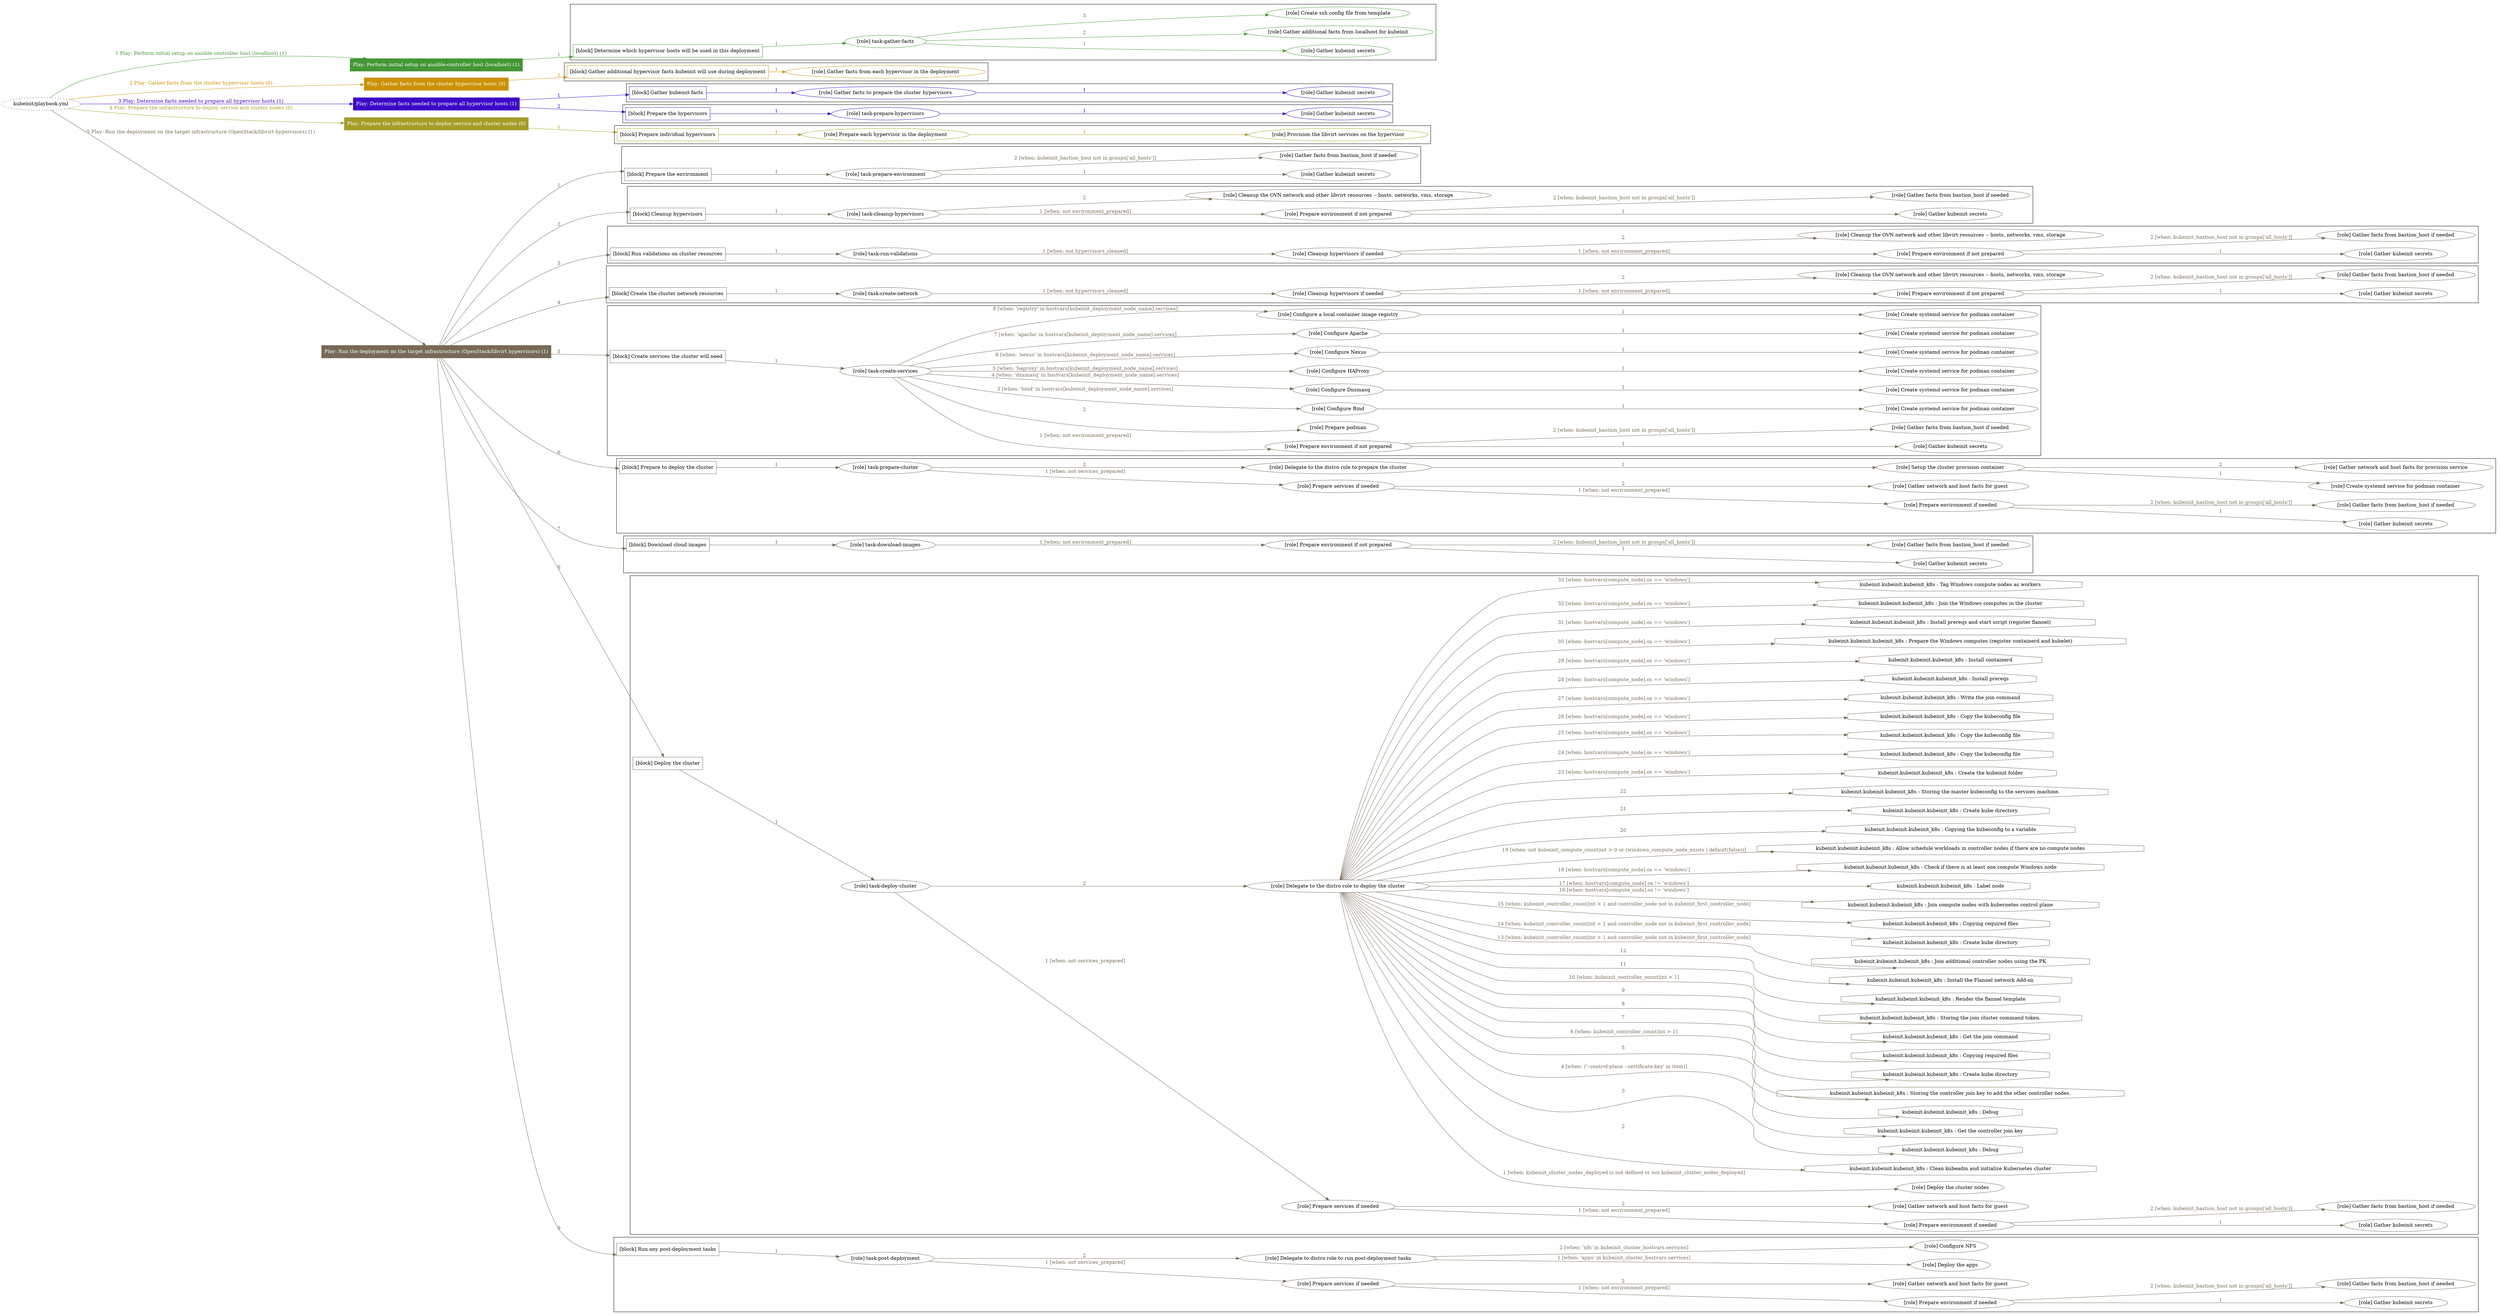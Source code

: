 digraph {
	graph [concentrate=true ordering=in rankdir=LR ratio=fill]
	edge [esep=5 sep=10]
	"kubeinit/playbook.yml" [URL="/home/runner/work/kubeinit/kubeinit/kubeinit/playbook.yml" id=playbook_ad642093 style=dotted]
	"kubeinit/playbook.yml" -> play_dd67e432 [label="1 Play: Perform initial setup on ansible-controller host (localhost) (1)" color="#439735" fontcolor="#439735" id=edge_play_dd67e432 labeltooltip="1 Play: Perform initial setup on ansible-controller host (localhost) (1)" tooltip="1 Play: Perform initial setup on ansible-controller host (localhost) (1)"]
	subgraph "Play: Perform initial setup on ansible-controller host (localhost) (1)" {
		play_dd67e432 [label="Play: Perform initial setup on ansible-controller host (localhost) (1)" URL="/home/runner/work/kubeinit/kubeinit/kubeinit/playbook.yml" color="#439735" fontcolor="#ffffff" id=play_dd67e432 shape=box style=filled tooltip=localhost]
		play_dd67e432 -> block_96dc9192 [label=1 color="#439735" fontcolor="#439735" id=edge_block_96dc9192 labeltooltip=1 tooltip=1]
		subgraph cluster_block_96dc9192 {
			block_96dc9192 [label="[block] Determine which hypervisor hosts will be used in this deployment" URL="/home/runner/work/kubeinit/kubeinit/kubeinit/playbook.yml" color="#439735" id=block_96dc9192 labeltooltip="Determine which hypervisor hosts will be used in this deployment" shape=box tooltip="Determine which hypervisor hosts will be used in this deployment"]
			block_96dc9192 -> role_afe8cf53 [label="1 " color="#439735" fontcolor="#439735" id=edge_role_afe8cf53 labeltooltip="1 " tooltip="1 "]
			subgraph "task-gather-facts" {
				role_afe8cf53 [label="[role] task-gather-facts" URL="/home/runner/work/kubeinit/kubeinit/kubeinit/playbook.yml" color="#439735" id=role_afe8cf53 tooltip="task-gather-facts"]
				role_afe8cf53 -> role_b03d2e8d [label="1 " color="#439735" fontcolor="#439735" id=edge_role_b03d2e8d labeltooltip="1 " tooltip="1 "]
				subgraph "Gather kubeinit secrets" {
					role_b03d2e8d [label="[role] Gather kubeinit secrets" URL="/home/runner/.ansible/collections/ansible_collections/kubeinit/kubeinit/roles/kubeinit_prepare/tasks/build_hypervisors_group.yml" color="#439735" id=role_b03d2e8d tooltip="Gather kubeinit secrets"]
				}
				role_afe8cf53 -> role_18c6f924 [label="2 " color="#439735" fontcolor="#439735" id=edge_role_18c6f924 labeltooltip="2 " tooltip="2 "]
				subgraph "Gather additional facts from localhost for kubeinit" {
					role_18c6f924 [label="[role] Gather additional facts from localhost for kubeinit" URL="/home/runner/.ansible/collections/ansible_collections/kubeinit/kubeinit/roles/kubeinit_prepare/tasks/build_hypervisors_group.yml" color="#439735" id=role_18c6f924 tooltip="Gather additional facts from localhost for kubeinit"]
				}
				role_afe8cf53 -> role_0c1624d6 [label="3 " color="#439735" fontcolor="#439735" id=edge_role_0c1624d6 labeltooltip="3 " tooltip="3 "]
				subgraph "Create ssh config file from template" {
					role_0c1624d6 [label="[role] Create ssh config file from template" URL="/home/runner/.ansible/collections/ansible_collections/kubeinit/kubeinit/roles/kubeinit_prepare/tasks/build_hypervisors_group.yml" color="#439735" id=role_0c1624d6 tooltip="Create ssh config file from template"]
				}
			}
		}
	}
	"kubeinit/playbook.yml" -> play_22a6574d [label="2 Play: Gather facts from the cluster hypervisor hosts (0)" color="#cc9000" fontcolor="#cc9000" id=edge_play_22a6574d labeltooltip="2 Play: Gather facts from the cluster hypervisor hosts (0)" tooltip="2 Play: Gather facts from the cluster hypervisor hosts (0)"]
	subgraph "Play: Gather facts from the cluster hypervisor hosts (0)" {
		play_22a6574d [label="Play: Gather facts from the cluster hypervisor hosts (0)" URL="/home/runner/work/kubeinit/kubeinit/kubeinit/playbook.yml" color="#cc9000" fontcolor="#ffffff" id=play_22a6574d shape=box style=filled tooltip="Play: Gather facts from the cluster hypervisor hosts (0)"]
		play_22a6574d -> block_25fdeded [label=1 color="#cc9000" fontcolor="#cc9000" id=edge_block_25fdeded labeltooltip=1 tooltip=1]
		subgraph cluster_block_25fdeded {
			block_25fdeded [label="[block] Gather additional hypervisor facts kubeinit will use during deployment" URL="/home/runner/work/kubeinit/kubeinit/kubeinit/playbook.yml" color="#cc9000" id=block_25fdeded labeltooltip="Gather additional hypervisor facts kubeinit will use during deployment" shape=box tooltip="Gather additional hypervisor facts kubeinit will use during deployment"]
			block_25fdeded -> role_889ee1de [label="1 " color="#cc9000" fontcolor="#cc9000" id=edge_role_889ee1de labeltooltip="1 " tooltip="1 "]
			subgraph "Gather facts from each hypervisor in the deployment" {
				role_889ee1de [label="[role] Gather facts from each hypervisor in the deployment" URL="/home/runner/work/kubeinit/kubeinit/kubeinit/playbook.yml" color="#cc9000" id=role_889ee1de tooltip="Gather facts from each hypervisor in the deployment"]
			}
		}
	}
	"kubeinit/playbook.yml" -> play_0c043057 [label="3 Play: Determine facts needed to prepare all hypervisor hosts (1)" color="#3c06c6" fontcolor="#3c06c6" id=edge_play_0c043057 labeltooltip="3 Play: Determine facts needed to prepare all hypervisor hosts (1)" tooltip="3 Play: Determine facts needed to prepare all hypervisor hosts (1)"]
	subgraph "Play: Determine facts needed to prepare all hypervisor hosts (1)" {
		play_0c043057 [label="Play: Determine facts needed to prepare all hypervisor hosts (1)" URL="/home/runner/work/kubeinit/kubeinit/kubeinit/playbook.yml" color="#3c06c6" fontcolor="#ffffff" id=play_0c043057 shape=box style=filled tooltip=localhost]
		play_0c043057 -> block_d4612e38 [label=1 color="#3c06c6" fontcolor="#3c06c6" id=edge_block_d4612e38 labeltooltip=1 tooltip=1]
		subgraph cluster_block_d4612e38 {
			block_d4612e38 [label="[block] Gather kubeinit facts" URL="/home/runner/work/kubeinit/kubeinit/kubeinit/playbook.yml" color="#3c06c6" id=block_d4612e38 labeltooltip="Gather kubeinit facts" shape=box tooltip="Gather kubeinit facts"]
			block_d4612e38 -> role_3f492da4 [label="1 " color="#3c06c6" fontcolor="#3c06c6" id=edge_role_3f492da4 labeltooltip="1 " tooltip="1 "]
			subgraph "Gather facts to prepare the cluster hypervisors" {
				role_3f492da4 [label="[role] Gather facts to prepare the cluster hypervisors" URL="/home/runner/work/kubeinit/kubeinit/kubeinit/playbook.yml" color="#3c06c6" id=role_3f492da4 tooltip="Gather facts to prepare the cluster hypervisors"]
				role_3f492da4 -> role_df1b80f7 [label="1 " color="#3c06c6" fontcolor="#3c06c6" id=edge_role_df1b80f7 labeltooltip="1 " tooltip="1 "]
				subgraph "Gather kubeinit secrets" {
					role_df1b80f7 [label="[role] Gather kubeinit secrets" URL="/home/runner/.ansible/collections/ansible_collections/kubeinit/kubeinit/roles/kubeinit_prepare/tasks/gather_kubeinit_facts.yml" color="#3c06c6" id=role_df1b80f7 tooltip="Gather kubeinit secrets"]
				}
			}
		}
		play_0c043057 -> block_6b533999 [label=2 color="#3c06c6" fontcolor="#3c06c6" id=edge_block_6b533999 labeltooltip=2 tooltip=2]
		subgraph cluster_block_6b533999 {
			block_6b533999 [label="[block] Prepare the hypervisors" URL="/home/runner/work/kubeinit/kubeinit/kubeinit/playbook.yml" color="#3c06c6" id=block_6b533999 labeltooltip="Prepare the hypervisors" shape=box tooltip="Prepare the hypervisors"]
			block_6b533999 -> role_b5172caf [label="1 " color="#3c06c6" fontcolor="#3c06c6" id=edge_role_b5172caf labeltooltip="1 " tooltip="1 "]
			subgraph "task-prepare-hypervisors" {
				role_b5172caf [label="[role] task-prepare-hypervisors" URL="/home/runner/work/kubeinit/kubeinit/kubeinit/playbook.yml" color="#3c06c6" id=role_b5172caf tooltip="task-prepare-hypervisors"]
				role_b5172caf -> role_b179f444 [label="1 " color="#3c06c6" fontcolor="#3c06c6" id=edge_role_b179f444 labeltooltip="1 " tooltip="1 "]
				subgraph "Gather kubeinit secrets" {
					role_b179f444 [label="[role] Gather kubeinit secrets" URL="/home/runner/.ansible/collections/ansible_collections/kubeinit/kubeinit/roles/kubeinit_prepare/tasks/gather_kubeinit_facts.yml" color="#3c06c6" id=role_b179f444 tooltip="Gather kubeinit secrets"]
				}
			}
		}
	}
	"kubeinit/playbook.yml" -> play_88d1af62 [label="4 Play: Prepare the infrastructure to deploy service and cluster nodes (0)" color="#a59d27" fontcolor="#a59d27" id=edge_play_88d1af62 labeltooltip="4 Play: Prepare the infrastructure to deploy service and cluster nodes (0)" tooltip="4 Play: Prepare the infrastructure to deploy service and cluster nodes (0)"]
	subgraph "Play: Prepare the infrastructure to deploy service and cluster nodes (0)" {
		play_88d1af62 [label="Play: Prepare the infrastructure to deploy service and cluster nodes (0)" URL="/home/runner/work/kubeinit/kubeinit/kubeinit/playbook.yml" color="#a59d27" fontcolor="#ffffff" id=play_88d1af62 shape=box style=filled tooltip="Play: Prepare the infrastructure to deploy service and cluster nodes (0)"]
		play_88d1af62 -> block_12070fbd [label=1 color="#a59d27" fontcolor="#a59d27" id=edge_block_12070fbd labeltooltip=1 tooltip=1]
		subgraph cluster_block_12070fbd {
			block_12070fbd [label="[block] Prepare individual hypervisors" URL="/home/runner/work/kubeinit/kubeinit/kubeinit/playbook.yml" color="#a59d27" id=block_12070fbd labeltooltip="Prepare individual hypervisors" shape=box tooltip="Prepare individual hypervisors"]
			block_12070fbd -> role_4483f17b [label="1 " color="#a59d27" fontcolor="#a59d27" id=edge_role_4483f17b labeltooltip="1 " tooltip="1 "]
			subgraph "Prepare each hypervisor in the deployment" {
				role_4483f17b [label="[role] Prepare each hypervisor in the deployment" URL="/home/runner/work/kubeinit/kubeinit/kubeinit/playbook.yml" color="#a59d27" id=role_4483f17b tooltip="Prepare each hypervisor in the deployment"]
				role_4483f17b -> role_5b04aec7 [label="1 " color="#a59d27" fontcolor="#a59d27" id=edge_role_5b04aec7 labeltooltip="1 " tooltip="1 "]
				subgraph "Provision the libvirt services on the hypervisor" {
					role_5b04aec7 [label="[role] Provision the libvirt services on the hypervisor" URL="/home/runner/.ansible/collections/ansible_collections/kubeinit/kubeinit/roles/kubeinit_prepare/tasks/prepare_hypervisor.yml" color="#a59d27" id=role_5b04aec7 tooltip="Provision the libvirt services on the hypervisor"]
				}
			}
		}
	}
	"kubeinit/playbook.yml" -> play_8b215e76 [label="5 Play: Run the deployment on the target infrastructure (OpenStack/libvirt hypervisors) (1)" color="#766a56" fontcolor="#766a56" id=edge_play_8b215e76 labeltooltip="5 Play: Run the deployment on the target infrastructure (OpenStack/libvirt hypervisors) (1)" tooltip="5 Play: Run the deployment on the target infrastructure (OpenStack/libvirt hypervisors) (1)"]
	subgraph "Play: Run the deployment on the target infrastructure (OpenStack/libvirt hypervisors) (1)" {
		play_8b215e76 [label="Play: Run the deployment on the target infrastructure (OpenStack/libvirt hypervisors) (1)" URL="/home/runner/work/kubeinit/kubeinit/kubeinit/playbook.yml" color="#766a56" fontcolor="#ffffff" id=play_8b215e76 shape=box style=filled tooltip=localhost]
		play_8b215e76 -> block_8a93fcdf [label=1 color="#766a56" fontcolor="#766a56" id=edge_block_8a93fcdf labeltooltip=1 tooltip=1]
		subgraph cluster_block_8a93fcdf {
			block_8a93fcdf [label="[block] Prepare the environment" URL="/home/runner/work/kubeinit/kubeinit/kubeinit/playbook.yml" color="#766a56" id=block_8a93fcdf labeltooltip="Prepare the environment" shape=box tooltip="Prepare the environment"]
			block_8a93fcdf -> role_87356615 [label="1 " color="#766a56" fontcolor="#766a56" id=edge_role_87356615 labeltooltip="1 " tooltip="1 "]
			subgraph "task-prepare-environment" {
				role_87356615 [label="[role] task-prepare-environment" URL="/home/runner/work/kubeinit/kubeinit/kubeinit/playbook.yml" color="#766a56" id=role_87356615 tooltip="task-prepare-environment"]
				role_87356615 -> role_7925ae5a [label="1 " color="#766a56" fontcolor="#766a56" id=edge_role_7925ae5a labeltooltip="1 " tooltip="1 "]
				subgraph "Gather kubeinit secrets" {
					role_7925ae5a [label="[role] Gather kubeinit secrets" URL="/home/runner/.ansible/collections/ansible_collections/kubeinit/kubeinit/roles/kubeinit_prepare/tasks/gather_kubeinit_facts.yml" color="#766a56" id=role_7925ae5a tooltip="Gather kubeinit secrets"]
				}
				role_87356615 -> role_8981ecf6 [label="2 [when: kubeinit_bastion_host not in groups['all_hosts']]" color="#766a56" fontcolor="#766a56" id=edge_role_8981ecf6 labeltooltip="2 [when: kubeinit_bastion_host not in groups['all_hosts']]" tooltip="2 [when: kubeinit_bastion_host not in groups['all_hosts']]"]
				subgraph "Gather facts from bastion_host if needed" {
					role_8981ecf6 [label="[role] Gather facts from bastion_host if needed" URL="/home/runner/.ansible/collections/ansible_collections/kubeinit/kubeinit/roles/kubeinit_prepare/tasks/main.yml" color="#766a56" id=role_8981ecf6 tooltip="Gather facts from bastion_host if needed"]
				}
			}
		}
		play_8b215e76 -> block_8c59c8e3 [label=2 color="#766a56" fontcolor="#766a56" id=edge_block_8c59c8e3 labeltooltip=2 tooltip=2]
		subgraph cluster_block_8c59c8e3 {
			block_8c59c8e3 [label="[block] Cleanup hypervisors" URL="/home/runner/work/kubeinit/kubeinit/kubeinit/playbook.yml" color="#766a56" id=block_8c59c8e3 labeltooltip="Cleanup hypervisors" shape=box tooltip="Cleanup hypervisors"]
			block_8c59c8e3 -> role_7ded2d51 [label="1 " color="#766a56" fontcolor="#766a56" id=edge_role_7ded2d51 labeltooltip="1 " tooltip="1 "]
			subgraph "task-cleanup-hypervisors" {
				role_7ded2d51 [label="[role] task-cleanup-hypervisors" URL="/home/runner/work/kubeinit/kubeinit/kubeinit/playbook.yml" color="#766a56" id=role_7ded2d51 tooltip="task-cleanup-hypervisors"]
				role_7ded2d51 -> role_30ab90d8 [label="1 [when: not environment_prepared]" color="#766a56" fontcolor="#766a56" id=edge_role_30ab90d8 labeltooltip="1 [when: not environment_prepared]" tooltip="1 [when: not environment_prepared]"]
				subgraph "Prepare environment if not prepared" {
					role_30ab90d8 [label="[role] Prepare environment if not prepared" URL="/home/runner/.ansible/collections/ansible_collections/kubeinit/kubeinit/roles/kubeinit_libvirt/tasks/cleanup_hypervisors.yml" color="#766a56" id=role_30ab90d8 tooltip="Prepare environment if not prepared"]
					role_30ab90d8 -> role_6518bc34 [label="1 " color="#766a56" fontcolor="#766a56" id=edge_role_6518bc34 labeltooltip="1 " tooltip="1 "]
					subgraph "Gather kubeinit secrets" {
						role_6518bc34 [label="[role] Gather kubeinit secrets" URL="/home/runner/.ansible/collections/ansible_collections/kubeinit/kubeinit/roles/kubeinit_prepare/tasks/gather_kubeinit_facts.yml" color="#766a56" id=role_6518bc34 tooltip="Gather kubeinit secrets"]
					}
					role_30ab90d8 -> role_58c62e03 [label="2 [when: kubeinit_bastion_host not in groups['all_hosts']]" color="#766a56" fontcolor="#766a56" id=edge_role_58c62e03 labeltooltip="2 [when: kubeinit_bastion_host not in groups['all_hosts']]" tooltip="2 [when: kubeinit_bastion_host not in groups['all_hosts']]"]
					subgraph "Gather facts from bastion_host if needed" {
						role_58c62e03 [label="[role] Gather facts from bastion_host if needed" URL="/home/runner/.ansible/collections/ansible_collections/kubeinit/kubeinit/roles/kubeinit_prepare/tasks/main.yml" color="#766a56" id=role_58c62e03 tooltip="Gather facts from bastion_host if needed"]
					}
				}
				role_7ded2d51 -> role_e9ab3b9b [label="2 " color="#766a56" fontcolor="#766a56" id=edge_role_e9ab3b9b labeltooltip="2 " tooltip="2 "]
				subgraph "Cleanup the OVN network and other libvirt resources -- hosts, networks, vms, storage" {
					role_e9ab3b9b [label="[role] Cleanup the OVN network and other libvirt resources -- hosts, networks, vms, storage" URL="/home/runner/.ansible/collections/ansible_collections/kubeinit/kubeinit/roles/kubeinit_libvirt/tasks/cleanup_hypervisors.yml" color="#766a56" id=role_e9ab3b9b tooltip="Cleanup the OVN network and other libvirt resources -- hosts, networks, vms, storage"]
				}
			}
		}
		play_8b215e76 -> block_cfd5b3b4 [label=3 color="#766a56" fontcolor="#766a56" id=edge_block_cfd5b3b4 labeltooltip=3 tooltip=3]
		subgraph cluster_block_cfd5b3b4 {
			block_cfd5b3b4 [label="[block] Run validations on cluster resources" URL="/home/runner/work/kubeinit/kubeinit/kubeinit/playbook.yml" color="#766a56" id=block_cfd5b3b4 labeltooltip="Run validations on cluster resources" shape=box tooltip="Run validations on cluster resources"]
			block_cfd5b3b4 -> role_2f999698 [label="1 " color="#766a56" fontcolor="#766a56" id=edge_role_2f999698 labeltooltip="1 " tooltip="1 "]
			subgraph "task-run-validations" {
				role_2f999698 [label="[role] task-run-validations" URL="/home/runner/work/kubeinit/kubeinit/kubeinit/playbook.yml" color="#766a56" id=role_2f999698 tooltip="task-run-validations"]
				role_2f999698 -> role_672e537e [label="1 [when: not hypervisors_cleaned]" color="#766a56" fontcolor="#766a56" id=edge_role_672e537e labeltooltip="1 [when: not hypervisors_cleaned]" tooltip="1 [when: not hypervisors_cleaned]"]
				subgraph "Cleanup hypervisors if needed" {
					role_672e537e [label="[role] Cleanup hypervisors if needed" URL="/home/runner/.ansible/collections/ansible_collections/kubeinit/kubeinit/roles/kubeinit_validations/tasks/main.yml" color="#766a56" id=role_672e537e tooltip="Cleanup hypervisors if needed"]
					role_672e537e -> role_adde26ce [label="1 [when: not environment_prepared]" color="#766a56" fontcolor="#766a56" id=edge_role_adde26ce labeltooltip="1 [when: not environment_prepared]" tooltip="1 [when: not environment_prepared]"]
					subgraph "Prepare environment if not prepared" {
						role_adde26ce [label="[role] Prepare environment if not prepared" URL="/home/runner/.ansible/collections/ansible_collections/kubeinit/kubeinit/roles/kubeinit_libvirt/tasks/cleanup_hypervisors.yml" color="#766a56" id=role_adde26ce tooltip="Prepare environment if not prepared"]
						role_adde26ce -> role_17d3f568 [label="1 " color="#766a56" fontcolor="#766a56" id=edge_role_17d3f568 labeltooltip="1 " tooltip="1 "]
						subgraph "Gather kubeinit secrets" {
							role_17d3f568 [label="[role] Gather kubeinit secrets" URL="/home/runner/.ansible/collections/ansible_collections/kubeinit/kubeinit/roles/kubeinit_prepare/tasks/gather_kubeinit_facts.yml" color="#766a56" id=role_17d3f568 tooltip="Gather kubeinit secrets"]
						}
						role_adde26ce -> role_10b45eea [label="2 [when: kubeinit_bastion_host not in groups['all_hosts']]" color="#766a56" fontcolor="#766a56" id=edge_role_10b45eea labeltooltip="2 [when: kubeinit_bastion_host not in groups['all_hosts']]" tooltip="2 [when: kubeinit_bastion_host not in groups['all_hosts']]"]
						subgraph "Gather facts from bastion_host if needed" {
							role_10b45eea [label="[role] Gather facts from bastion_host if needed" URL="/home/runner/.ansible/collections/ansible_collections/kubeinit/kubeinit/roles/kubeinit_prepare/tasks/main.yml" color="#766a56" id=role_10b45eea tooltip="Gather facts from bastion_host if needed"]
						}
					}
					role_672e537e -> role_51f5da01 [label="2 " color="#766a56" fontcolor="#766a56" id=edge_role_51f5da01 labeltooltip="2 " tooltip="2 "]
					subgraph "Cleanup the OVN network and other libvirt resources -- hosts, networks, vms, storage" {
						role_51f5da01 [label="[role] Cleanup the OVN network and other libvirt resources -- hosts, networks, vms, storage" URL="/home/runner/.ansible/collections/ansible_collections/kubeinit/kubeinit/roles/kubeinit_libvirt/tasks/cleanup_hypervisors.yml" color="#766a56" id=role_51f5da01 tooltip="Cleanup the OVN network and other libvirt resources -- hosts, networks, vms, storage"]
					}
				}
			}
		}
		play_8b215e76 -> block_d0530bf5 [label=4 color="#766a56" fontcolor="#766a56" id=edge_block_d0530bf5 labeltooltip=4 tooltip=4]
		subgraph cluster_block_d0530bf5 {
			block_d0530bf5 [label="[block] Create the cluster network resources" URL="/home/runner/work/kubeinit/kubeinit/kubeinit/playbook.yml" color="#766a56" id=block_d0530bf5 labeltooltip="Create the cluster network resources" shape=box tooltip="Create the cluster network resources"]
			block_d0530bf5 -> role_e3a84636 [label="1 " color="#766a56" fontcolor="#766a56" id=edge_role_e3a84636 labeltooltip="1 " tooltip="1 "]
			subgraph "task-create-network" {
				role_e3a84636 [label="[role] task-create-network" URL="/home/runner/work/kubeinit/kubeinit/kubeinit/playbook.yml" color="#766a56" id=role_e3a84636 tooltip="task-create-network"]
				role_e3a84636 -> role_b040a6b1 [label="1 [when: not hypervisors_cleaned]" color="#766a56" fontcolor="#766a56" id=edge_role_b040a6b1 labeltooltip="1 [when: not hypervisors_cleaned]" tooltip="1 [when: not hypervisors_cleaned]"]
				subgraph "Cleanup hypervisors if needed" {
					role_b040a6b1 [label="[role] Cleanup hypervisors if needed" URL="/home/runner/.ansible/collections/ansible_collections/kubeinit/kubeinit/roles/kubeinit_libvirt/tasks/create_network.yml" color="#766a56" id=role_b040a6b1 tooltip="Cleanup hypervisors if needed"]
					role_b040a6b1 -> role_bf4e2d5b [label="1 [when: not environment_prepared]" color="#766a56" fontcolor="#766a56" id=edge_role_bf4e2d5b labeltooltip="1 [when: not environment_prepared]" tooltip="1 [when: not environment_prepared]"]
					subgraph "Prepare environment if not prepared" {
						role_bf4e2d5b [label="[role] Prepare environment if not prepared" URL="/home/runner/.ansible/collections/ansible_collections/kubeinit/kubeinit/roles/kubeinit_libvirt/tasks/cleanup_hypervisors.yml" color="#766a56" id=role_bf4e2d5b tooltip="Prepare environment if not prepared"]
						role_bf4e2d5b -> role_3f918605 [label="1 " color="#766a56" fontcolor="#766a56" id=edge_role_3f918605 labeltooltip="1 " tooltip="1 "]
						subgraph "Gather kubeinit secrets" {
							role_3f918605 [label="[role] Gather kubeinit secrets" URL="/home/runner/.ansible/collections/ansible_collections/kubeinit/kubeinit/roles/kubeinit_prepare/tasks/gather_kubeinit_facts.yml" color="#766a56" id=role_3f918605 tooltip="Gather kubeinit secrets"]
						}
						role_bf4e2d5b -> role_50b6c5e1 [label="2 [when: kubeinit_bastion_host not in groups['all_hosts']]" color="#766a56" fontcolor="#766a56" id=edge_role_50b6c5e1 labeltooltip="2 [when: kubeinit_bastion_host not in groups['all_hosts']]" tooltip="2 [when: kubeinit_bastion_host not in groups['all_hosts']]"]
						subgraph "Gather facts from bastion_host if needed" {
							role_50b6c5e1 [label="[role] Gather facts from bastion_host if needed" URL="/home/runner/.ansible/collections/ansible_collections/kubeinit/kubeinit/roles/kubeinit_prepare/tasks/main.yml" color="#766a56" id=role_50b6c5e1 tooltip="Gather facts from bastion_host if needed"]
						}
					}
					role_b040a6b1 -> role_b9d67ebf [label="2 " color="#766a56" fontcolor="#766a56" id=edge_role_b9d67ebf labeltooltip="2 " tooltip="2 "]
					subgraph "Cleanup the OVN network and other libvirt resources -- hosts, networks, vms, storage" {
						role_b9d67ebf [label="[role] Cleanup the OVN network and other libvirt resources -- hosts, networks, vms, storage" URL="/home/runner/.ansible/collections/ansible_collections/kubeinit/kubeinit/roles/kubeinit_libvirt/tasks/cleanup_hypervisors.yml" color="#766a56" id=role_b9d67ebf tooltip="Cleanup the OVN network and other libvirt resources -- hosts, networks, vms, storage"]
					}
				}
			}
		}
		play_8b215e76 -> block_d734b6ef [label=5 color="#766a56" fontcolor="#766a56" id=edge_block_d734b6ef labeltooltip=5 tooltip=5]
		subgraph cluster_block_d734b6ef {
			block_d734b6ef [label="[block] Create services the cluster will need" URL="/home/runner/work/kubeinit/kubeinit/kubeinit/playbook.yml" color="#766a56" id=block_d734b6ef labeltooltip="Create services the cluster will need" shape=box tooltip="Create services the cluster will need"]
			block_d734b6ef -> role_8b191961 [label="1 " color="#766a56" fontcolor="#766a56" id=edge_role_8b191961 labeltooltip="1 " tooltip="1 "]
			subgraph "task-create-services" {
				role_8b191961 [label="[role] task-create-services" URL="/home/runner/work/kubeinit/kubeinit/kubeinit/playbook.yml" color="#766a56" id=role_8b191961 tooltip="task-create-services"]
				role_8b191961 -> role_16dbe2cd [label="1 [when: not environment_prepared]" color="#766a56" fontcolor="#766a56" id=edge_role_16dbe2cd labeltooltip="1 [when: not environment_prepared]" tooltip="1 [when: not environment_prepared]"]
				subgraph "Prepare environment if not prepared" {
					role_16dbe2cd [label="[role] Prepare environment if not prepared" URL="/home/runner/.ansible/collections/ansible_collections/kubeinit/kubeinit/roles/kubeinit_services/tasks/main.yml" color="#766a56" id=role_16dbe2cd tooltip="Prepare environment if not prepared"]
					role_16dbe2cd -> role_04d2adff [label="1 " color="#766a56" fontcolor="#766a56" id=edge_role_04d2adff labeltooltip="1 " tooltip="1 "]
					subgraph "Gather kubeinit secrets" {
						role_04d2adff [label="[role] Gather kubeinit secrets" URL="/home/runner/.ansible/collections/ansible_collections/kubeinit/kubeinit/roles/kubeinit_prepare/tasks/gather_kubeinit_facts.yml" color="#766a56" id=role_04d2adff tooltip="Gather kubeinit secrets"]
					}
					role_16dbe2cd -> role_fd5e00d5 [label="2 [when: kubeinit_bastion_host not in groups['all_hosts']]" color="#766a56" fontcolor="#766a56" id=edge_role_fd5e00d5 labeltooltip="2 [when: kubeinit_bastion_host not in groups['all_hosts']]" tooltip="2 [when: kubeinit_bastion_host not in groups['all_hosts']]"]
					subgraph "Gather facts from bastion_host if needed" {
						role_fd5e00d5 [label="[role] Gather facts from bastion_host if needed" URL="/home/runner/.ansible/collections/ansible_collections/kubeinit/kubeinit/roles/kubeinit_prepare/tasks/main.yml" color="#766a56" id=role_fd5e00d5 tooltip="Gather facts from bastion_host if needed"]
					}
				}
				role_8b191961 -> role_1bf2727d [label="2 " color="#766a56" fontcolor="#766a56" id=edge_role_1bf2727d labeltooltip="2 " tooltip="2 "]
				subgraph "Prepare podman" {
					role_1bf2727d [label="[role] Prepare podman" URL="/home/runner/.ansible/collections/ansible_collections/kubeinit/kubeinit/roles/kubeinit_services/tasks/00_create_service_pod.yml" color="#766a56" id=role_1bf2727d tooltip="Prepare podman"]
				}
				role_8b191961 -> role_eca082d4 [label="3 [when: 'bind' in hostvars[kubeinit_deployment_node_name].services]" color="#766a56" fontcolor="#766a56" id=edge_role_eca082d4 labeltooltip="3 [when: 'bind' in hostvars[kubeinit_deployment_node_name].services]" tooltip="3 [when: 'bind' in hostvars[kubeinit_deployment_node_name].services]"]
				subgraph "Configure Bind" {
					role_eca082d4 [label="[role] Configure Bind" URL="/home/runner/.ansible/collections/ansible_collections/kubeinit/kubeinit/roles/kubeinit_services/tasks/start_services_containers.yml" color="#766a56" id=role_eca082d4 tooltip="Configure Bind"]
					role_eca082d4 -> role_5e2c2523 [label="1 " color="#766a56" fontcolor="#766a56" id=edge_role_5e2c2523 labeltooltip="1 " tooltip="1 "]
					subgraph "Create systemd service for podman container" {
						role_5e2c2523 [label="[role] Create systemd service for podman container" URL="/home/runner/.ansible/collections/ansible_collections/kubeinit/kubeinit/roles/kubeinit_bind/tasks/main.yml" color="#766a56" id=role_5e2c2523 tooltip="Create systemd service for podman container"]
					}
				}
				role_8b191961 -> role_02649d6b [label="4 [when: 'dnsmasq' in hostvars[kubeinit_deployment_node_name].services]" color="#766a56" fontcolor="#766a56" id=edge_role_02649d6b labeltooltip="4 [when: 'dnsmasq' in hostvars[kubeinit_deployment_node_name].services]" tooltip="4 [when: 'dnsmasq' in hostvars[kubeinit_deployment_node_name].services]"]
				subgraph "Configure Dnsmasq" {
					role_02649d6b [label="[role] Configure Dnsmasq" URL="/home/runner/.ansible/collections/ansible_collections/kubeinit/kubeinit/roles/kubeinit_services/tasks/start_services_containers.yml" color="#766a56" id=role_02649d6b tooltip="Configure Dnsmasq"]
					role_02649d6b -> role_787b5843 [label="1 " color="#766a56" fontcolor="#766a56" id=edge_role_787b5843 labeltooltip="1 " tooltip="1 "]
					subgraph "Create systemd service for podman container" {
						role_787b5843 [label="[role] Create systemd service for podman container" URL="/home/runner/.ansible/collections/ansible_collections/kubeinit/kubeinit/roles/kubeinit_dnsmasq/tasks/main.yml" color="#766a56" id=role_787b5843 tooltip="Create systemd service for podman container"]
					}
				}
				role_8b191961 -> role_ec5e166e [label="5 [when: 'haproxy' in hostvars[kubeinit_deployment_node_name].services]" color="#766a56" fontcolor="#766a56" id=edge_role_ec5e166e labeltooltip="5 [when: 'haproxy' in hostvars[kubeinit_deployment_node_name].services]" tooltip="5 [when: 'haproxy' in hostvars[kubeinit_deployment_node_name].services]"]
				subgraph "Configure HAProxy" {
					role_ec5e166e [label="[role] Configure HAProxy" URL="/home/runner/.ansible/collections/ansible_collections/kubeinit/kubeinit/roles/kubeinit_services/tasks/start_services_containers.yml" color="#766a56" id=role_ec5e166e tooltip="Configure HAProxy"]
					role_ec5e166e -> role_98320bca [label="1 " color="#766a56" fontcolor="#766a56" id=edge_role_98320bca labeltooltip="1 " tooltip="1 "]
					subgraph "Create systemd service for podman container" {
						role_98320bca [label="[role] Create systemd service for podman container" URL="/home/runner/.ansible/collections/ansible_collections/kubeinit/kubeinit/roles/kubeinit_haproxy/tasks/main.yml" color="#766a56" id=role_98320bca tooltip="Create systemd service for podman container"]
					}
				}
				role_8b191961 -> role_450a8dd3 [label="6 [when: 'nexus' in hostvars[kubeinit_deployment_node_name].services]" color="#766a56" fontcolor="#766a56" id=edge_role_450a8dd3 labeltooltip="6 [when: 'nexus' in hostvars[kubeinit_deployment_node_name].services]" tooltip="6 [when: 'nexus' in hostvars[kubeinit_deployment_node_name].services]"]
				subgraph "Configure Nexus" {
					role_450a8dd3 [label="[role] Configure Nexus" URL="/home/runner/.ansible/collections/ansible_collections/kubeinit/kubeinit/roles/kubeinit_services/tasks/start_services_containers.yml" color="#766a56" id=role_450a8dd3 tooltip="Configure Nexus"]
					role_450a8dd3 -> role_930b48aa [label="1 " color="#766a56" fontcolor="#766a56" id=edge_role_930b48aa labeltooltip="1 " tooltip="1 "]
					subgraph "Create systemd service for podman container" {
						role_930b48aa [label="[role] Create systemd service for podman container" URL="/home/runner/.ansible/collections/ansible_collections/kubeinit/kubeinit/roles/kubeinit_nexus/tasks/main.yml" color="#766a56" id=role_930b48aa tooltip="Create systemd service for podman container"]
					}
				}
				role_8b191961 -> role_32cc25a6 [label="7 [when: 'apache' in hostvars[kubeinit_deployment_node_name].services]" color="#766a56" fontcolor="#766a56" id=edge_role_32cc25a6 labeltooltip="7 [when: 'apache' in hostvars[kubeinit_deployment_node_name].services]" tooltip="7 [when: 'apache' in hostvars[kubeinit_deployment_node_name].services]"]
				subgraph "Configure Apache" {
					role_32cc25a6 [label="[role] Configure Apache" URL="/home/runner/.ansible/collections/ansible_collections/kubeinit/kubeinit/roles/kubeinit_services/tasks/start_services_containers.yml" color="#766a56" id=role_32cc25a6 tooltip="Configure Apache"]
					role_32cc25a6 -> role_083aec45 [label="1 " color="#766a56" fontcolor="#766a56" id=edge_role_083aec45 labeltooltip="1 " tooltip="1 "]
					subgraph "Create systemd service for podman container" {
						role_083aec45 [label="[role] Create systemd service for podman container" URL="/home/runner/.ansible/collections/ansible_collections/kubeinit/kubeinit/roles/kubeinit_apache/tasks/main.yml" color="#766a56" id=role_083aec45 tooltip="Create systemd service for podman container"]
					}
				}
				role_8b191961 -> role_5e3e48be [label="8 [when: 'registry' in hostvars[kubeinit_deployment_node_name].services]" color="#766a56" fontcolor="#766a56" id=edge_role_5e3e48be labeltooltip="8 [when: 'registry' in hostvars[kubeinit_deployment_node_name].services]" tooltip="8 [when: 'registry' in hostvars[kubeinit_deployment_node_name].services]"]
				subgraph "Configure a local container image registry" {
					role_5e3e48be [label="[role] Configure a local container image registry" URL="/home/runner/.ansible/collections/ansible_collections/kubeinit/kubeinit/roles/kubeinit_services/tasks/start_services_containers.yml" color="#766a56" id=role_5e3e48be tooltip="Configure a local container image registry"]
					role_5e3e48be -> role_c2e1ef66 [label="1 " color="#766a56" fontcolor="#766a56" id=edge_role_c2e1ef66 labeltooltip="1 " tooltip="1 "]
					subgraph "Create systemd service for podman container" {
						role_c2e1ef66 [label="[role] Create systemd service for podman container" URL="/home/runner/.ansible/collections/ansible_collections/kubeinit/kubeinit/roles/kubeinit_registry/tasks/main.yml" color="#766a56" id=role_c2e1ef66 tooltip="Create systemd service for podman container"]
					}
				}
			}
		}
		play_8b215e76 -> block_f1c90d9a [label=6 color="#766a56" fontcolor="#766a56" id=edge_block_f1c90d9a labeltooltip=6 tooltip=6]
		subgraph cluster_block_f1c90d9a {
			block_f1c90d9a [label="[block] Prepare to deploy the cluster" URL="/home/runner/work/kubeinit/kubeinit/kubeinit/playbook.yml" color="#766a56" id=block_f1c90d9a labeltooltip="Prepare to deploy the cluster" shape=box tooltip="Prepare to deploy the cluster"]
			block_f1c90d9a -> role_fb45e992 [label="1 " color="#766a56" fontcolor="#766a56" id=edge_role_fb45e992 labeltooltip="1 " tooltip="1 "]
			subgraph "task-prepare-cluster" {
				role_fb45e992 [label="[role] task-prepare-cluster" URL="/home/runner/work/kubeinit/kubeinit/kubeinit/playbook.yml" color="#766a56" id=role_fb45e992 tooltip="task-prepare-cluster"]
				role_fb45e992 -> role_c5a9c227 [label="1 [when: not services_prepared]" color="#766a56" fontcolor="#766a56" id=edge_role_c5a9c227 labeltooltip="1 [when: not services_prepared]" tooltip="1 [when: not services_prepared]"]
				subgraph "Prepare services if needed" {
					role_c5a9c227 [label="[role] Prepare services if needed" URL="/home/runner/.ansible/collections/ansible_collections/kubeinit/kubeinit/roles/kubeinit_prepare/tasks/prepare_cluster.yml" color="#766a56" id=role_c5a9c227 tooltip="Prepare services if needed"]
					role_c5a9c227 -> role_a7c261c5 [label="1 [when: not environment_prepared]" color="#766a56" fontcolor="#766a56" id=edge_role_a7c261c5 labeltooltip="1 [when: not environment_prepared]" tooltip="1 [when: not environment_prepared]"]
					subgraph "Prepare environment if needed" {
						role_a7c261c5 [label="[role] Prepare environment if needed" URL="/home/runner/.ansible/collections/ansible_collections/kubeinit/kubeinit/roles/kubeinit_services/tasks/prepare_services.yml" color="#766a56" id=role_a7c261c5 tooltip="Prepare environment if needed"]
						role_a7c261c5 -> role_4b164ff1 [label="1 " color="#766a56" fontcolor="#766a56" id=edge_role_4b164ff1 labeltooltip="1 " tooltip="1 "]
						subgraph "Gather kubeinit secrets" {
							role_4b164ff1 [label="[role] Gather kubeinit secrets" URL="/home/runner/.ansible/collections/ansible_collections/kubeinit/kubeinit/roles/kubeinit_prepare/tasks/gather_kubeinit_facts.yml" color="#766a56" id=role_4b164ff1 tooltip="Gather kubeinit secrets"]
						}
						role_a7c261c5 -> role_713af22f [label="2 [when: kubeinit_bastion_host not in groups['all_hosts']]" color="#766a56" fontcolor="#766a56" id=edge_role_713af22f labeltooltip="2 [when: kubeinit_bastion_host not in groups['all_hosts']]" tooltip="2 [when: kubeinit_bastion_host not in groups['all_hosts']]"]
						subgraph "Gather facts from bastion_host if needed" {
							role_713af22f [label="[role] Gather facts from bastion_host if needed" URL="/home/runner/.ansible/collections/ansible_collections/kubeinit/kubeinit/roles/kubeinit_prepare/tasks/main.yml" color="#766a56" id=role_713af22f tooltip="Gather facts from bastion_host if needed"]
						}
					}
					role_c5a9c227 -> role_604d06a3 [label="2 " color="#766a56" fontcolor="#766a56" id=edge_role_604d06a3 labeltooltip="2 " tooltip="2 "]
					subgraph "Gather network and host facts for guest" {
						role_604d06a3 [label="[role] Gather network and host facts for guest" URL="/home/runner/.ansible/collections/ansible_collections/kubeinit/kubeinit/roles/kubeinit_services/tasks/prepare_services.yml" color="#766a56" id=role_604d06a3 tooltip="Gather network and host facts for guest"]
					}
				}
				role_fb45e992 -> role_1360f1bf [label="2 " color="#766a56" fontcolor="#766a56" id=edge_role_1360f1bf labeltooltip="2 " tooltip="2 "]
				subgraph "Delegate to the distro role to prepare the cluster" {
					role_1360f1bf [label="[role] Delegate to the distro role to prepare the cluster" URL="/home/runner/.ansible/collections/ansible_collections/kubeinit/kubeinit/roles/kubeinit_prepare/tasks/prepare_cluster.yml" color="#766a56" id=role_1360f1bf tooltip="Delegate to the distro role to prepare the cluster"]
					role_1360f1bf -> role_2699b5af [label="1 " color="#766a56" fontcolor="#766a56" id=edge_role_2699b5af labeltooltip="1 " tooltip="1 "]
					subgraph "Setup the cluster provision container" {
						role_2699b5af [label="[role] Setup the cluster provision container" URL="/home/runner/.ansible/collections/ansible_collections/kubeinit/kubeinit/roles/kubeinit_k8s/tasks/prepare_cluster.yml" color="#766a56" id=role_2699b5af tooltip="Setup the cluster provision container"]
						role_2699b5af -> role_b11365c9 [label="1 " color="#766a56" fontcolor="#766a56" id=edge_role_b11365c9 labeltooltip="1 " tooltip="1 "]
						subgraph "Create systemd service for podman container" {
							role_b11365c9 [label="[role] Create systemd service for podman container" URL="/home/runner/.ansible/collections/ansible_collections/kubeinit/kubeinit/roles/kubeinit_services/tasks/create_provision_container.yml" color="#766a56" id=role_b11365c9 tooltip="Create systemd service for podman container"]
						}
						role_2699b5af -> role_da8fbcda [label="2 " color="#766a56" fontcolor="#766a56" id=edge_role_da8fbcda labeltooltip="2 " tooltip="2 "]
						subgraph "Gather network and host facts for provision service" {
							role_da8fbcda [label="[role] Gather network and host facts for provision service" URL="/home/runner/.ansible/collections/ansible_collections/kubeinit/kubeinit/roles/kubeinit_services/tasks/create_provision_container.yml" color="#766a56" id=role_da8fbcda tooltip="Gather network and host facts for provision service"]
						}
					}
				}
			}
		}
		play_8b215e76 -> block_0829f6d9 [label=7 color="#766a56" fontcolor="#766a56" id=edge_block_0829f6d9 labeltooltip=7 tooltip=7]
		subgraph cluster_block_0829f6d9 {
			block_0829f6d9 [label="[block] Download cloud images" URL="/home/runner/work/kubeinit/kubeinit/kubeinit/playbook.yml" color="#766a56" id=block_0829f6d9 labeltooltip="Download cloud images" shape=box tooltip="Download cloud images"]
			block_0829f6d9 -> role_cfaf6187 [label="1 " color="#766a56" fontcolor="#766a56" id=edge_role_cfaf6187 labeltooltip="1 " tooltip="1 "]
			subgraph "task-download-images" {
				role_cfaf6187 [label="[role] task-download-images" URL="/home/runner/work/kubeinit/kubeinit/kubeinit/playbook.yml" color="#766a56" id=role_cfaf6187 tooltip="task-download-images"]
				role_cfaf6187 -> role_33414e90 [label="1 [when: not environment_prepared]" color="#766a56" fontcolor="#766a56" id=edge_role_33414e90 labeltooltip="1 [when: not environment_prepared]" tooltip="1 [when: not environment_prepared]"]
				subgraph "Prepare environment if not prepared" {
					role_33414e90 [label="[role] Prepare environment if not prepared" URL="/home/runner/.ansible/collections/ansible_collections/kubeinit/kubeinit/roles/kubeinit_libvirt/tasks/download_cloud_images.yml" color="#766a56" id=role_33414e90 tooltip="Prepare environment if not prepared"]
					role_33414e90 -> role_6b7b0601 [label="1 " color="#766a56" fontcolor="#766a56" id=edge_role_6b7b0601 labeltooltip="1 " tooltip="1 "]
					subgraph "Gather kubeinit secrets" {
						role_6b7b0601 [label="[role] Gather kubeinit secrets" URL="/home/runner/.ansible/collections/ansible_collections/kubeinit/kubeinit/roles/kubeinit_prepare/tasks/gather_kubeinit_facts.yml" color="#766a56" id=role_6b7b0601 tooltip="Gather kubeinit secrets"]
					}
					role_33414e90 -> role_420917a8 [label="2 [when: kubeinit_bastion_host not in groups['all_hosts']]" color="#766a56" fontcolor="#766a56" id=edge_role_420917a8 labeltooltip="2 [when: kubeinit_bastion_host not in groups['all_hosts']]" tooltip="2 [when: kubeinit_bastion_host not in groups['all_hosts']]"]
					subgraph "Gather facts from bastion_host if needed" {
						role_420917a8 [label="[role] Gather facts from bastion_host if needed" URL="/home/runner/.ansible/collections/ansible_collections/kubeinit/kubeinit/roles/kubeinit_prepare/tasks/main.yml" color="#766a56" id=role_420917a8 tooltip="Gather facts from bastion_host if needed"]
					}
				}
			}
		}
		play_8b215e76 -> block_361d2688 [label=8 color="#766a56" fontcolor="#766a56" id=edge_block_361d2688 labeltooltip=8 tooltip=8]
		subgraph cluster_block_361d2688 {
			block_361d2688 [label="[block] Deploy the cluster" URL="/home/runner/work/kubeinit/kubeinit/kubeinit/playbook.yml" color="#766a56" id=block_361d2688 labeltooltip="Deploy the cluster" shape=box tooltip="Deploy the cluster"]
			block_361d2688 -> role_e71abff6 [label="1 " color="#766a56" fontcolor="#766a56" id=edge_role_e71abff6 labeltooltip="1 " tooltip="1 "]
			subgraph "task-deploy-cluster" {
				role_e71abff6 [label="[role] task-deploy-cluster" URL="/home/runner/work/kubeinit/kubeinit/kubeinit/playbook.yml" color="#766a56" id=role_e71abff6 tooltip="task-deploy-cluster"]
				role_e71abff6 -> role_7e0b1af8 [label="1 [when: not services_prepared]" color="#766a56" fontcolor="#766a56" id=edge_role_7e0b1af8 labeltooltip="1 [when: not services_prepared]" tooltip="1 [when: not services_prepared]"]
				subgraph "Prepare services if needed" {
					role_7e0b1af8 [label="[role] Prepare services if needed" URL="/home/runner/.ansible/collections/ansible_collections/kubeinit/kubeinit/roles/kubeinit_prepare/tasks/deploy_cluster.yml" color="#766a56" id=role_7e0b1af8 tooltip="Prepare services if needed"]
					role_7e0b1af8 -> role_20580077 [label="1 [when: not environment_prepared]" color="#766a56" fontcolor="#766a56" id=edge_role_20580077 labeltooltip="1 [when: not environment_prepared]" tooltip="1 [when: not environment_prepared]"]
					subgraph "Prepare environment if needed" {
						role_20580077 [label="[role] Prepare environment if needed" URL="/home/runner/.ansible/collections/ansible_collections/kubeinit/kubeinit/roles/kubeinit_services/tasks/prepare_services.yml" color="#766a56" id=role_20580077 tooltip="Prepare environment if needed"]
						role_20580077 -> role_d123ec2b [label="1 " color="#766a56" fontcolor="#766a56" id=edge_role_d123ec2b labeltooltip="1 " tooltip="1 "]
						subgraph "Gather kubeinit secrets" {
							role_d123ec2b [label="[role] Gather kubeinit secrets" URL="/home/runner/.ansible/collections/ansible_collections/kubeinit/kubeinit/roles/kubeinit_prepare/tasks/gather_kubeinit_facts.yml" color="#766a56" id=role_d123ec2b tooltip="Gather kubeinit secrets"]
						}
						role_20580077 -> role_79b4988f [label="2 [when: kubeinit_bastion_host not in groups['all_hosts']]" color="#766a56" fontcolor="#766a56" id=edge_role_79b4988f labeltooltip="2 [when: kubeinit_bastion_host not in groups['all_hosts']]" tooltip="2 [when: kubeinit_bastion_host not in groups['all_hosts']]"]
						subgraph "Gather facts from bastion_host if needed" {
							role_79b4988f [label="[role] Gather facts from bastion_host if needed" URL="/home/runner/.ansible/collections/ansible_collections/kubeinit/kubeinit/roles/kubeinit_prepare/tasks/main.yml" color="#766a56" id=role_79b4988f tooltip="Gather facts from bastion_host if needed"]
						}
					}
					role_7e0b1af8 -> role_fe49040c [label="2 " color="#766a56" fontcolor="#766a56" id=edge_role_fe49040c labeltooltip="2 " tooltip="2 "]
					subgraph "Gather network and host facts for guest" {
						role_fe49040c [label="[role] Gather network and host facts for guest" URL="/home/runner/.ansible/collections/ansible_collections/kubeinit/kubeinit/roles/kubeinit_services/tasks/prepare_services.yml" color="#766a56" id=role_fe49040c tooltip="Gather network and host facts for guest"]
					}
				}
				role_e71abff6 -> role_e456cf4a [label="2 " color="#766a56" fontcolor="#766a56" id=edge_role_e456cf4a labeltooltip="2 " tooltip="2 "]
				subgraph "Delegate to the distro role to deploy the cluster" {
					role_e456cf4a [label="[role] Delegate to the distro role to deploy the cluster" URL="/home/runner/.ansible/collections/ansible_collections/kubeinit/kubeinit/roles/kubeinit_prepare/tasks/deploy_cluster.yml" color="#766a56" id=role_e456cf4a tooltip="Delegate to the distro role to deploy the cluster"]
					role_e456cf4a -> role_23d723b8 [label="1 [when: kubeinit_cluster_nodes_deployed is not defined or not kubeinit_cluster_nodes_deployed]" color="#766a56" fontcolor="#766a56" id=edge_role_23d723b8 labeltooltip="1 [when: kubeinit_cluster_nodes_deployed is not defined or not kubeinit_cluster_nodes_deployed]" tooltip="1 [when: kubeinit_cluster_nodes_deployed is not defined or not kubeinit_cluster_nodes_deployed]"]
					subgraph "Deploy the cluster nodes" {
						role_23d723b8 [label="[role] Deploy the cluster nodes" URL="/home/runner/.ansible/collections/ansible_collections/kubeinit/kubeinit/roles/kubeinit_k8s/tasks/main.yml" color="#766a56" id=role_23d723b8 tooltip="Deploy the cluster nodes"]
					}
					task_72afae35 [label="kubeinit.kubeinit.kubeinit_k8s : Clean kubeadm and initialize Kubernetes cluster" URL="/home/runner/.ansible/collections/ansible_collections/kubeinit/kubeinit/roles/kubeinit_k8s/tasks/main.yml" color="#766a56" id=task_72afae35 shape=octagon tooltip="kubeinit.kubeinit.kubeinit_k8s : Clean kubeadm and initialize Kubernetes cluster"]
					role_e456cf4a -> task_72afae35 [label="2 " color="#766a56" fontcolor="#766a56" id=edge_task_72afae35 labeltooltip="2 " tooltip="2 "]
					task_1d544755 [label="kubeinit.kubeinit.kubeinit_k8s : Debug" URL="/home/runner/.ansible/collections/ansible_collections/kubeinit/kubeinit/roles/kubeinit_k8s/tasks/main.yml" color="#766a56" id=task_1d544755 shape=octagon tooltip="kubeinit.kubeinit.kubeinit_k8s : Debug"]
					role_e456cf4a -> task_1d544755 [label="3 " color="#766a56" fontcolor="#766a56" id=edge_task_1d544755 labeltooltip="3 " tooltip="3 "]
					task_2d8534a8 [label="kubeinit.kubeinit.kubeinit_k8s : Get the controller join key" URL="/home/runner/.ansible/collections/ansible_collections/kubeinit/kubeinit/roles/kubeinit_k8s/tasks/main.yml" color="#766a56" id=task_2d8534a8 shape=octagon tooltip="kubeinit.kubeinit.kubeinit_k8s : Get the controller join key"]
					role_e456cf4a -> task_2d8534a8 [label="4 [when: ('--control-plane --certificate-key' in item)]" color="#766a56" fontcolor="#766a56" id=edge_task_2d8534a8 labeltooltip="4 [when: ('--control-plane --certificate-key' in item)]" tooltip="4 [when: ('--control-plane --certificate-key' in item)]"]
					task_51da4d86 [label="kubeinit.kubeinit.kubeinit_k8s : Debug" URL="/home/runner/.ansible/collections/ansible_collections/kubeinit/kubeinit/roles/kubeinit_k8s/tasks/main.yml" color="#766a56" id=task_51da4d86 shape=octagon tooltip="kubeinit.kubeinit.kubeinit_k8s : Debug"]
					role_e456cf4a -> task_51da4d86 [label="5 " color="#766a56" fontcolor="#766a56" id=edge_task_51da4d86 labeltooltip="5 " tooltip="5 "]
					task_a5a39912 [label="kubeinit.kubeinit.kubeinit_k8s : Storing the controller join key to add the other controller nodes." URL="/home/runner/.ansible/collections/ansible_collections/kubeinit/kubeinit/roles/kubeinit_k8s/tasks/main.yml" color="#766a56" id=task_a5a39912 shape=octagon tooltip="kubeinit.kubeinit.kubeinit_k8s : Storing the controller join key to add the other controller nodes."]
					role_e456cf4a -> task_a5a39912 [label="6 [when: kubeinit_controller_count|int > 1]" color="#766a56" fontcolor="#766a56" id=edge_task_a5a39912 labeltooltip="6 [when: kubeinit_controller_count|int > 1]" tooltip="6 [when: kubeinit_controller_count|int > 1]"]
					task_200a0c82 [label="kubeinit.kubeinit.kubeinit_k8s : Create kube directory" URL="/home/runner/.ansible/collections/ansible_collections/kubeinit/kubeinit/roles/kubeinit_k8s/tasks/main.yml" color="#766a56" id=task_200a0c82 shape=octagon tooltip="kubeinit.kubeinit.kubeinit_k8s : Create kube directory"]
					role_e456cf4a -> task_200a0c82 [label="7 " color="#766a56" fontcolor="#766a56" id=edge_task_200a0c82 labeltooltip="7 " tooltip="7 "]
					task_73ab6b39 [label="kubeinit.kubeinit.kubeinit_k8s : Copying required files" URL="/home/runner/.ansible/collections/ansible_collections/kubeinit/kubeinit/roles/kubeinit_k8s/tasks/main.yml" color="#766a56" id=task_73ab6b39 shape=octagon tooltip="kubeinit.kubeinit.kubeinit_k8s : Copying required files"]
					role_e456cf4a -> task_73ab6b39 [label="8 " color="#766a56" fontcolor="#766a56" id=edge_task_73ab6b39 labeltooltip="8 " tooltip="8 "]
					task_3157394d [label="kubeinit.kubeinit.kubeinit_k8s : Get the join command" URL="/home/runner/.ansible/collections/ansible_collections/kubeinit/kubeinit/roles/kubeinit_k8s/tasks/main.yml" color="#766a56" id=task_3157394d shape=octagon tooltip="kubeinit.kubeinit.kubeinit_k8s : Get the join command"]
					role_e456cf4a -> task_3157394d [label="9 " color="#766a56" fontcolor="#766a56" id=edge_task_3157394d labeltooltip="9 " tooltip="9 "]
					task_e1536378 [label="kubeinit.kubeinit.kubeinit_k8s : Storing the join cluster command token." URL="/home/runner/.ansible/collections/ansible_collections/kubeinit/kubeinit/roles/kubeinit_k8s/tasks/main.yml" color="#766a56" id=task_e1536378 shape=octagon tooltip="kubeinit.kubeinit.kubeinit_k8s : Storing the join cluster command token."]
					role_e456cf4a -> task_e1536378 [label="10 [when: kubeinit_controller_count|int > 1]" color="#766a56" fontcolor="#766a56" id=edge_task_e1536378 labeltooltip="10 [when: kubeinit_controller_count|int > 1]" tooltip="10 [when: kubeinit_controller_count|int > 1]"]
					task_38fdb177 [label="kubeinit.kubeinit.kubeinit_k8s : Render the flannel template" URL="/home/runner/.ansible/collections/ansible_collections/kubeinit/kubeinit/roles/kubeinit_k8s/tasks/main.yml" color="#766a56" id=task_38fdb177 shape=octagon tooltip="kubeinit.kubeinit.kubeinit_k8s : Render the flannel template"]
					role_e456cf4a -> task_38fdb177 [label="11 " color="#766a56" fontcolor="#766a56" id=edge_task_38fdb177 labeltooltip="11 " tooltip="11 "]
					task_e99f17ed [label="kubeinit.kubeinit.kubeinit_k8s : Install the Flannel network Add-on" URL="/home/runner/.ansible/collections/ansible_collections/kubeinit/kubeinit/roles/kubeinit_k8s/tasks/main.yml" color="#766a56" id=task_e99f17ed shape=octagon tooltip="kubeinit.kubeinit.kubeinit_k8s : Install the Flannel network Add-on"]
					role_e456cf4a -> task_e99f17ed [label="12 " color="#766a56" fontcolor="#766a56" id=edge_task_e99f17ed labeltooltip="12 " tooltip="12 "]
					task_a4a686e3 [label="kubeinit.kubeinit.kubeinit_k8s : Join additional controller nodes using the PK" URL="/home/runner/.ansible/collections/ansible_collections/kubeinit/kubeinit/roles/kubeinit_k8s/tasks/main.yml" color="#766a56" id=task_a4a686e3 shape=octagon tooltip="kubeinit.kubeinit.kubeinit_k8s : Join additional controller nodes using the PK"]
					role_e456cf4a -> task_a4a686e3 [label="13 [when: kubeinit_controller_count|int > 1 and controller_node not in kubeinit_first_controller_node]" color="#766a56" fontcolor="#766a56" id=edge_task_a4a686e3 labeltooltip="13 [when: kubeinit_controller_count|int > 1 and controller_node not in kubeinit_first_controller_node]" tooltip="13 [when: kubeinit_controller_count|int > 1 and controller_node not in kubeinit_first_controller_node]"]
					task_852af6ac [label="kubeinit.kubeinit.kubeinit_k8s : Create kube directory" URL="/home/runner/.ansible/collections/ansible_collections/kubeinit/kubeinit/roles/kubeinit_k8s/tasks/main.yml" color="#766a56" id=task_852af6ac shape=octagon tooltip="kubeinit.kubeinit.kubeinit_k8s : Create kube directory"]
					role_e456cf4a -> task_852af6ac [label="14 [when: kubeinit_controller_count|int > 1 and controller_node not in kubeinit_first_controller_node]" color="#766a56" fontcolor="#766a56" id=edge_task_852af6ac labeltooltip="14 [when: kubeinit_controller_count|int > 1 and controller_node not in kubeinit_first_controller_node]" tooltip="14 [when: kubeinit_controller_count|int > 1 and controller_node not in kubeinit_first_controller_node]"]
					task_f3848197 [label="kubeinit.kubeinit.kubeinit_k8s : Copying required files" URL="/home/runner/.ansible/collections/ansible_collections/kubeinit/kubeinit/roles/kubeinit_k8s/tasks/main.yml" color="#766a56" id=task_f3848197 shape=octagon tooltip="kubeinit.kubeinit.kubeinit_k8s : Copying required files"]
					role_e456cf4a -> task_f3848197 [label="15 [when: kubeinit_controller_count|int > 1 and controller_node not in kubeinit_first_controller_node]" color="#766a56" fontcolor="#766a56" id=edge_task_f3848197 labeltooltip="15 [when: kubeinit_controller_count|int > 1 and controller_node not in kubeinit_first_controller_node]" tooltip="15 [when: kubeinit_controller_count|int > 1 and controller_node not in kubeinit_first_controller_node]"]
					task_810f695b [label="kubeinit.kubeinit.kubeinit_k8s : Join compute nodes with kubernetes control plane" URL="/home/runner/.ansible/collections/ansible_collections/kubeinit/kubeinit/roles/kubeinit_k8s/tasks/main.yml" color="#766a56" id=task_810f695b shape=octagon tooltip="kubeinit.kubeinit.kubeinit_k8s : Join compute nodes with kubernetes control plane"]
					role_e456cf4a -> task_810f695b [label="16 [when: hostvars[compute_node].os != 'windows']" color="#766a56" fontcolor="#766a56" id=edge_task_810f695b labeltooltip="16 [when: hostvars[compute_node].os != 'windows']" tooltip="16 [when: hostvars[compute_node].os != 'windows']"]
					task_ac3c67f3 [label="kubeinit.kubeinit.kubeinit_k8s : Label node" URL="/home/runner/.ansible/collections/ansible_collections/kubeinit/kubeinit/roles/kubeinit_k8s/tasks/main.yml" color="#766a56" id=task_ac3c67f3 shape=octagon tooltip="kubeinit.kubeinit.kubeinit_k8s : Label node"]
					role_e456cf4a -> task_ac3c67f3 [label="17 [when: hostvars[compute_node].os != 'windows']" color="#766a56" fontcolor="#766a56" id=edge_task_ac3c67f3 labeltooltip="17 [when: hostvars[compute_node].os != 'windows']" tooltip="17 [when: hostvars[compute_node].os != 'windows']"]
					task_e2abd456 [label="kubeinit.kubeinit.kubeinit_k8s : Check if there is at least one compute Windows node" URL="/home/runner/.ansible/collections/ansible_collections/kubeinit/kubeinit/roles/kubeinit_k8s/tasks/main.yml" color="#766a56" id=task_e2abd456 shape=octagon tooltip="kubeinit.kubeinit.kubeinit_k8s : Check if there is at least one compute Windows node"]
					role_e456cf4a -> task_e2abd456 [label="18 [when: hostvars[compute_node].os == 'windows']" color="#766a56" fontcolor="#766a56" id=edge_task_e2abd456 labeltooltip="18 [when: hostvars[compute_node].os == 'windows']" tooltip="18 [when: hostvars[compute_node].os == 'windows']"]
					task_4def01d9 [label="kubeinit.kubeinit.kubeinit_k8s : Allow schedule workloads in controller nodes if there are no compute nodes" URL="/home/runner/.ansible/collections/ansible_collections/kubeinit/kubeinit/roles/kubeinit_k8s/tasks/main.yml" color="#766a56" id=task_4def01d9 shape=octagon tooltip="kubeinit.kubeinit.kubeinit_k8s : Allow schedule workloads in controller nodes if there are no compute nodes"]
					role_e456cf4a -> task_4def01d9 [label="19 [when: not kubeinit_compute_count|int > 0 or (windows_compute_node_exists | default(false))]" color="#766a56" fontcolor="#766a56" id=edge_task_4def01d9 labeltooltip="19 [when: not kubeinit_compute_count|int > 0 or (windows_compute_node_exists | default(false))]" tooltip="19 [when: not kubeinit_compute_count|int > 0 or (windows_compute_node_exists | default(false))]"]
					task_71c943f3 [label="kubeinit.kubeinit.kubeinit_k8s : Copying the kubeconfig to a variable" URL="/home/runner/.ansible/collections/ansible_collections/kubeinit/kubeinit/roles/kubeinit_k8s/tasks/main.yml" color="#766a56" id=task_71c943f3 shape=octagon tooltip="kubeinit.kubeinit.kubeinit_k8s : Copying the kubeconfig to a variable"]
					role_e456cf4a -> task_71c943f3 [label="20 " color="#766a56" fontcolor="#766a56" id=edge_task_71c943f3 labeltooltip="20 " tooltip="20 "]
					task_e79a9c75 [label="kubeinit.kubeinit.kubeinit_k8s : Create kube directory" URL="/home/runner/.ansible/collections/ansible_collections/kubeinit/kubeinit/roles/kubeinit_k8s/tasks/main.yml" color="#766a56" id=task_e79a9c75 shape=octagon tooltip="kubeinit.kubeinit.kubeinit_k8s : Create kube directory"]
					role_e456cf4a -> task_e79a9c75 [label="21 " color="#766a56" fontcolor="#766a56" id=edge_task_e79a9c75 labeltooltip="21 " tooltip="21 "]
					task_a7549923 [label="kubeinit.kubeinit.kubeinit_k8s : Storing the master kubeconfig to the services machine." URL="/home/runner/.ansible/collections/ansible_collections/kubeinit/kubeinit/roles/kubeinit_k8s/tasks/main.yml" color="#766a56" id=task_a7549923 shape=octagon tooltip="kubeinit.kubeinit.kubeinit_k8s : Storing the master kubeconfig to the services machine."]
					role_e456cf4a -> task_a7549923 [label="22 " color="#766a56" fontcolor="#766a56" id=edge_task_a7549923 labeltooltip="22 " tooltip="22 "]
					task_dad8012a [label="kubeinit.kubeinit.kubeinit_k8s : Create the kubeinit folder" URL="/home/runner/.ansible/collections/ansible_collections/kubeinit/kubeinit/roles/kubeinit_k8s/tasks/main.yml" color="#766a56" id=task_dad8012a shape=octagon tooltip="kubeinit.kubeinit.kubeinit_k8s : Create the kubeinit folder"]
					role_e456cf4a -> task_dad8012a [label="23 [when: hostvars[compute_node].os == 'windows']" color="#766a56" fontcolor="#766a56" id=edge_task_dad8012a labeltooltip="23 [when: hostvars[compute_node].os == 'windows']" tooltip="23 [when: hostvars[compute_node].os == 'windows']"]
					task_969faa22 [label="kubeinit.kubeinit.kubeinit_k8s : Copy the kubeconfig file" URL="/home/runner/.ansible/collections/ansible_collections/kubeinit/kubeinit/roles/kubeinit_k8s/tasks/main.yml" color="#766a56" id=task_969faa22 shape=octagon tooltip="kubeinit.kubeinit.kubeinit_k8s : Copy the kubeconfig file"]
					role_e456cf4a -> task_969faa22 [label="24 [when: hostvars[compute_node].os == 'windows']" color="#766a56" fontcolor="#766a56" id=edge_task_969faa22 labeltooltip="24 [when: hostvars[compute_node].os == 'windows']" tooltip="24 [when: hostvars[compute_node].os == 'windows']"]
					task_91bf8e28 [label="kubeinit.kubeinit.kubeinit_k8s : Copy the kubeconfig file" URL="/home/runner/.ansible/collections/ansible_collections/kubeinit/kubeinit/roles/kubeinit_k8s/tasks/main.yml" color="#766a56" id=task_91bf8e28 shape=octagon tooltip="kubeinit.kubeinit.kubeinit_k8s : Copy the kubeconfig file"]
					role_e456cf4a -> task_91bf8e28 [label="25 [when: hostvars[compute_node].os == 'windows']" color="#766a56" fontcolor="#766a56" id=edge_task_91bf8e28 labeltooltip="25 [when: hostvars[compute_node].os == 'windows']" tooltip="25 [when: hostvars[compute_node].os == 'windows']"]
					task_11b4234c [label="kubeinit.kubeinit.kubeinit_k8s : Copy the kubeconfig file" URL="/home/runner/.ansible/collections/ansible_collections/kubeinit/kubeinit/roles/kubeinit_k8s/tasks/main.yml" color="#766a56" id=task_11b4234c shape=octagon tooltip="kubeinit.kubeinit.kubeinit_k8s : Copy the kubeconfig file"]
					role_e456cf4a -> task_11b4234c [label="26 [when: hostvars[compute_node].os == 'windows']" color="#766a56" fontcolor="#766a56" id=edge_task_11b4234c labeltooltip="26 [when: hostvars[compute_node].os == 'windows']" tooltip="26 [when: hostvars[compute_node].os == 'windows']"]
					task_403231e7 [label="kubeinit.kubeinit.kubeinit_k8s : Write the join command" URL="/home/runner/.ansible/collections/ansible_collections/kubeinit/kubeinit/roles/kubeinit_k8s/tasks/main.yml" color="#766a56" id=task_403231e7 shape=octagon tooltip="kubeinit.kubeinit.kubeinit_k8s : Write the join command"]
					role_e456cf4a -> task_403231e7 [label="27 [when: hostvars[compute_node].os == 'windows']" color="#766a56" fontcolor="#766a56" id=edge_task_403231e7 labeltooltip="27 [when: hostvars[compute_node].os == 'windows']" tooltip="27 [when: hostvars[compute_node].os == 'windows']"]
					task_4dd1b9be [label="kubeinit.kubeinit.kubeinit_k8s : Install prereqs" URL="/home/runner/.ansible/collections/ansible_collections/kubeinit/kubeinit/roles/kubeinit_k8s/tasks/main.yml" color="#766a56" id=task_4dd1b9be shape=octagon tooltip="kubeinit.kubeinit.kubeinit_k8s : Install prereqs"]
					role_e456cf4a -> task_4dd1b9be [label="28 [when: hostvars[compute_node].os == 'windows']" color="#766a56" fontcolor="#766a56" id=edge_task_4dd1b9be labeltooltip="28 [when: hostvars[compute_node].os == 'windows']" tooltip="28 [when: hostvars[compute_node].os == 'windows']"]
					task_db91f708 [label="kubeinit.kubeinit.kubeinit_k8s : Install containerd" URL="/home/runner/.ansible/collections/ansible_collections/kubeinit/kubeinit/roles/kubeinit_k8s/tasks/main.yml" color="#766a56" id=task_db91f708 shape=octagon tooltip="kubeinit.kubeinit.kubeinit_k8s : Install containerd"]
					role_e456cf4a -> task_db91f708 [label="29 [when: hostvars[compute_node].os == 'windows']" color="#766a56" fontcolor="#766a56" id=edge_task_db91f708 labeltooltip="29 [when: hostvars[compute_node].os == 'windows']" tooltip="29 [when: hostvars[compute_node].os == 'windows']"]
					task_819bf805 [label="kubeinit.kubeinit.kubeinit_k8s : Prepare the Windows computes (register containerd and kubelet)" URL="/home/runner/.ansible/collections/ansible_collections/kubeinit/kubeinit/roles/kubeinit_k8s/tasks/main.yml" color="#766a56" id=task_819bf805 shape=octagon tooltip="kubeinit.kubeinit.kubeinit_k8s : Prepare the Windows computes (register containerd and kubelet)"]
					role_e456cf4a -> task_819bf805 [label="30 [when: hostvars[compute_node].os == 'windows']" color="#766a56" fontcolor="#766a56" id=edge_task_819bf805 labeltooltip="30 [when: hostvars[compute_node].os == 'windows']" tooltip="30 [when: hostvars[compute_node].os == 'windows']"]
					task_b9ac175e [label="kubeinit.kubeinit.kubeinit_k8s : Install prereqs and start script (register flannel)" URL="/home/runner/.ansible/collections/ansible_collections/kubeinit/kubeinit/roles/kubeinit_k8s/tasks/main.yml" color="#766a56" id=task_b9ac175e shape=octagon tooltip="kubeinit.kubeinit.kubeinit_k8s : Install prereqs and start script (register flannel)"]
					role_e456cf4a -> task_b9ac175e [label="31 [when: hostvars[compute_node].os == 'windows']" color="#766a56" fontcolor="#766a56" id=edge_task_b9ac175e labeltooltip="31 [when: hostvars[compute_node].os == 'windows']" tooltip="31 [when: hostvars[compute_node].os == 'windows']"]
					task_503f074f [label="kubeinit.kubeinit.kubeinit_k8s : Join the Windows computes in the cluster" URL="/home/runner/.ansible/collections/ansible_collections/kubeinit/kubeinit/roles/kubeinit_k8s/tasks/main.yml" color="#766a56" id=task_503f074f shape=octagon tooltip="kubeinit.kubeinit.kubeinit_k8s : Join the Windows computes in the cluster"]
					role_e456cf4a -> task_503f074f [label="32 [when: hostvars[compute_node].os == 'windows']" color="#766a56" fontcolor="#766a56" id=edge_task_503f074f labeltooltip="32 [when: hostvars[compute_node].os == 'windows']" tooltip="32 [when: hostvars[compute_node].os == 'windows']"]
					task_04053afd [label="kubeinit.kubeinit.kubeinit_k8s : Tag Windows compute nodes as workers" URL="/home/runner/.ansible/collections/ansible_collections/kubeinit/kubeinit/roles/kubeinit_k8s/tasks/main.yml" color="#766a56" id=task_04053afd shape=octagon tooltip="kubeinit.kubeinit.kubeinit_k8s : Tag Windows compute nodes as workers"]
					role_e456cf4a -> task_04053afd [label="33 [when: hostvars[compute_node].os == 'windows']" color="#766a56" fontcolor="#766a56" id=edge_task_04053afd labeltooltip="33 [when: hostvars[compute_node].os == 'windows']" tooltip="33 [when: hostvars[compute_node].os == 'windows']"]
				}
			}
		}
		play_8b215e76 -> block_40b255c3 [label=9 color="#766a56" fontcolor="#766a56" id=edge_block_40b255c3 labeltooltip=9 tooltip=9]
		subgraph cluster_block_40b255c3 {
			block_40b255c3 [label="[block] Run any post-deployment tasks" URL="/home/runner/work/kubeinit/kubeinit/kubeinit/playbook.yml" color="#766a56" id=block_40b255c3 labeltooltip="Run any post-deployment tasks" shape=box tooltip="Run any post-deployment tasks"]
			block_40b255c3 -> role_a1eca0b7 [label="1 " color="#766a56" fontcolor="#766a56" id=edge_role_a1eca0b7 labeltooltip="1 " tooltip="1 "]
			subgraph "task-post-deployment" {
				role_a1eca0b7 [label="[role] task-post-deployment" URL="/home/runner/work/kubeinit/kubeinit/kubeinit/playbook.yml" color="#766a56" id=role_a1eca0b7 tooltip="task-post-deployment"]
				role_a1eca0b7 -> role_89504e08 [label="1 [when: not services_prepared]" color="#766a56" fontcolor="#766a56" id=edge_role_89504e08 labeltooltip="1 [when: not services_prepared]" tooltip="1 [when: not services_prepared]"]
				subgraph "Prepare services if needed" {
					role_89504e08 [label="[role] Prepare services if needed" URL="/home/runner/.ansible/collections/ansible_collections/kubeinit/kubeinit/roles/kubeinit_prepare/tasks/post_deployment.yml" color="#766a56" id=role_89504e08 tooltip="Prepare services if needed"]
					role_89504e08 -> role_6a1897e5 [label="1 [when: not environment_prepared]" color="#766a56" fontcolor="#766a56" id=edge_role_6a1897e5 labeltooltip="1 [when: not environment_prepared]" tooltip="1 [when: not environment_prepared]"]
					subgraph "Prepare environment if needed" {
						role_6a1897e5 [label="[role] Prepare environment if needed" URL="/home/runner/.ansible/collections/ansible_collections/kubeinit/kubeinit/roles/kubeinit_services/tasks/prepare_services.yml" color="#766a56" id=role_6a1897e5 tooltip="Prepare environment if needed"]
						role_6a1897e5 -> role_814d919c [label="1 " color="#766a56" fontcolor="#766a56" id=edge_role_814d919c labeltooltip="1 " tooltip="1 "]
						subgraph "Gather kubeinit secrets" {
							role_814d919c [label="[role] Gather kubeinit secrets" URL="/home/runner/.ansible/collections/ansible_collections/kubeinit/kubeinit/roles/kubeinit_prepare/tasks/gather_kubeinit_facts.yml" color="#766a56" id=role_814d919c tooltip="Gather kubeinit secrets"]
						}
						role_6a1897e5 -> role_9e61f0f5 [label="2 [when: kubeinit_bastion_host not in groups['all_hosts']]" color="#766a56" fontcolor="#766a56" id=edge_role_9e61f0f5 labeltooltip="2 [when: kubeinit_bastion_host not in groups['all_hosts']]" tooltip="2 [when: kubeinit_bastion_host not in groups['all_hosts']]"]
						subgraph "Gather facts from bastion_host if needed" {
							role_9e61f0f5 [label="[role] Gather facts from bastion_host if needed" URL="/home/runner/.ansible/collections/ansible_collections/kubeinit/kubeinit/roles/kubeinit_prepare/tasks/main.yml" color="#766a56" id=role_9e61f0f5 tooltip="Gather facts from bastion_host if needed"]
						}
					}
					role_89504e08 -> role_37889974 [label="2 " color="#766a56" fontcolor="#766a56" id=edge_role_37889974 labeltooltip="2 " tooltip="2 "]
					subgraph "Gather network and host facts for guest" {
						role_37889974 [label="[role] Gather network and host facts for guest" URL="/home/runner/.ansible/collections/ansible_collections/kubeinit/kubeinit/roles/kubeinit_services/tasks/prepare_services.yml" color="#766a56" id=role_37889974 tooltip="Gather network and host facts for guest"]
					}
				}
				role_a1eca0b7 -> role_fc85ec86 [label="2 " color="#766a56" fontcolor="#766a56" id=edge_role_fc85ec86 labeltooltip="2 " tooltip="2 "]
				subgraph "Delegate to distro role to run post-deployment tasks" {
					role_fc85ec86 [label="[role] Delegate to distro role to run post-deployment tasks" URL="/home/runner/.ansible/collections/ansible_collections/kubeinit/kubeinit/roles/kubeinit_prepare/tasks/post_deployment.yml" color="#766a56" id=role_fc85ec86 tooltip="Delegate to distro role to run post-deployment tasks"]
					role_fc85ec86 -> role_f1a8942e [label="1 [when: 'apps' in kubeinit_cluster_hostvars.services]" color="#766a56" fontcolor="#766a56" id=edge_role_f1a8942e labeltooltip="1 [when: 'apps' in kubeinit_cluster_hostvars.services]" tooltip="1 [when: 'apps' in kubeinit_cluster_hostvars.services]"]
					subgraph "Deploy the apps" {
						role_f1a8942e [label="[role] Deploy the apps" URL="/home/runner/.ansible/collections/ansible_collections/kubeinit/kubeinit/roles/kubeinit_k8s/tasks/post_deployment_tasks.yml" color="#766a56" id=role_f1a8942e tooltip="Deploy the apps"]
					}
					role_fc85ec86 -> role_6953cb44 [label="2 [when: 'nfs' in kubeinit_cluster_hostvars.services]" color="#766a56" fontcolor="#766a56" id=edge_role_6953cb44 labeltooltip="2 [when: 'nfs' in kubeinit_cluster_hostvars.services]" tooltip="2 [when: 'nfs' in kubeinit_cluster_hostvars.services]"]
					subgraph "Configure NFS" {
						role_6953cb44 [label="[role] Configure NFS" URL="/home/runner/.ansible/collections/ansible_collections/kubeinit/kubeinit/roles/kubeinit_k8s/tasks/post_deployment_tasks.yml" color="#766a56" id=role_6953cb44 tooltip="Configure NFS"]
					}
				}
			}
		}
	}
}
